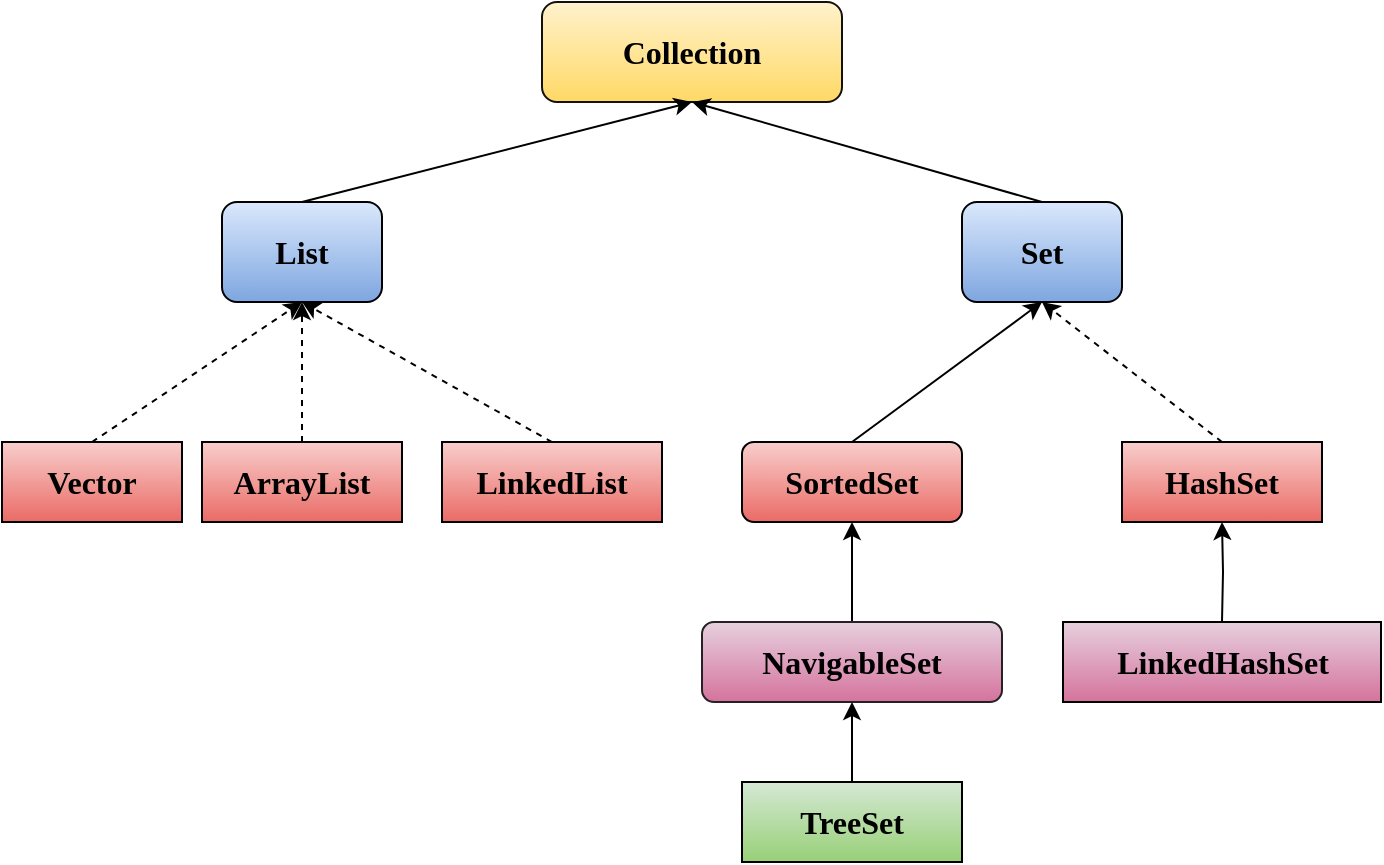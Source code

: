 <mxfile version="21.2.8" type="device">
  <diagram name="Page-1" id="Kmdgu98OoKlLJSyVilDJ">
    <mxGraphModel dx="1108" dy="653" grid="1" gridSize="10" guides="1" tooltips="1" connect="1" arrows="1" fold="1" page="1" pageScale="1" pageWidth="827" pageHeight="1169" math="0" shadow="0">
      <root>
        <mxCell id="0" />
        <mxCell id="1" parent="0" />
        <mxCell id="PINS8w4IaUrpaLpqZbmu-27" value="&lt;b&gt;&lt;font style=&quot;font-size: 16px;&quot; face=&quot;Verdana&quot;&gt;Collection&lt;/font&gt;&lt;/b&gt;" style="rounded=1;whiteSpace=wrap;html=1;fillColor=#fff2cc;gradientColor=#ffd966;strokeColor=#12110c;" vertex="1" parent="1">
          <mxGeometry x="420" y="400" width="150" height="50" as="geometry" />
        </mxCell>
        <mxCell id="PINS8w4IaUrpaLpqZbmu-28" value="&lt;b&gt;&lt;font style=&quot;font-size: 16px;&quot; face=&quot;Verdana&quot;&gt;List&lt;/font&gt;&lt;/b&gt;" style="rounded=1;whiteSpace=wrap;html=1;fillColor=#dae8fc;gradientColor=#7ea6e0;strokeColor=#000000;" vertex="1" parent="1">
          <mxGeometry x="260" y="500" width="80" height="50" as="geometry" />
        </mxCell>
        <mxCell id="PINS8w4IaUrpaLpqZbmu-29" value="&lt;b&gt;&lt;font style=&quot;font-size: 16px;&quot; face=&quot;Verdana&quot;&gt;Set&lt;/font&gt;&lt;/b&gt;" style="rounded=1;whiteSpace=wrap;html=1;fillColor=#dae8fc;gradientColor=#7ea6e0;strokeColor=#020203;" vertex="1" parent="1">
          <mxGeometry x="630" y="500" width="80" height="50" as="geometry" />
        </mxCell>
        <mxCell id="PINS8w4IaUrpaLpqZbmu-30" value="" style="endArrow=classic;html=1;rounded=0;exitX=0.5;exitY=0;exitDx=0;exitDy=0;entryX=0.5;entryY=1;entryDx=0;entryDy=0;" edge="1" parent="1" source="PINS8w4IaUrpaLpqZbmu-28" target="PINS8w4IaUrpaLpqZbmu-27">
          <mxGeometry width="50" height="50" relative="1" as="geometry">
            <mxPoint x="630" y="530" as="sourcePoint" />
            <mxPoint x="680" y="480" as="targetPoint" />
          </mxGeometry>
        </mxCell>
        <mxCell id="PINS8w4IaUrpaLpqZbmu-31" value="" style="endArrow=classic;html=1;rounded=0;exitX=0.5;exitY=0;exitDx=0;exitDy=0;entryX=0.5;entryY=1;entryDx=0;entryDy=0;" edge="1" parent="1" source="PINS8w4IaUrpaLpqZbmu-29" target="PINS8w4IaUrpaLpqZbmu-27">
          <mxGeometry width="50" height="50" relative="1" as="geometry">
            <mxPoint x="630" y="530" as="sourcePoint" />
            <mxPoint x="680" y="480" as="targetPoint" />
          </mxGeometry>
        </mxCell>
        <mxCell id="PINS8w4IaUrpaLpqZbmu-32" value="&lt;b&gt;&lt;font style=&quot;font-size: 16px;&quot; face=&quot;Verdana&quot;&gt;Vector&lt;/font&gt;&lt;/b&gt;" style="rounded=0;whiteSpace=wrap;html=1;fillColor=#f8cecc;gradientColor=#ea6b66;strokeColor=#000000;" vertex="1" parent="1">
          <mxGeometry x="150" y="620" width="90" height="40" as="geometry" />
        </mxCell>
        <mxCell id="PINS8w4IaUrpaLpqZbmu-33" value="&lt;b&gt;&lt;font style=&quot;font-size: 16px;&quot; face=&quot;Verdana&quot;&gt;ArrayList&lt;/font&gt;&lt;/b&gt;" style="rounded=0;whiteSpace=wrap;html=1;fillColor=#f8cecc;gradientColor=#ea6b66;strokeColor=#000000;" vertex="1" parent="1">
          <mxGeometry x="250" y="620" width="100" height="40" as="geometry" />
        </mxCell>
        <mxCell id="PINS8w4IaUrpaLpqZbmu-34" value="&lt;b&gt;&lt;font style=&quot;font-size: 16px;&quot; face=&quot;Verdana&quot;&gt;LinkedList&lt;/font&gt;&lt;/b&gt;" style="rounded=0;whiteSpace=wrap;html=1;fillColor=#f8cecc;gradientColor=#ea6b66;strokeColor=#000000;" vertex="1" parent="1">
          <mxGeometry x="370" y="620" width="110" height="40" as="geometry" />
        </mxCell>
        <mxCell id="PINS8w4IaUrpaLpqZbmu-35" value="" style="endArrow=classic;html=1;rounded=0;exitX=0.5;exitY=0;exitDx=0;exitDy=0;entryX=0.5;entryY=1;entryDx=0;entryDy=0;dashed=1;" edge="1" parent="1" source="PINS8w4IaUrpaLpqZbmu-32" target="PINS8w4IaUrpaLpqZbmu-28">
          <mxGeometry width="50" height="50" relative="1" as="geometry">
            <mxPoint x="630" y="520" as="sourcePoint" />
            <mxPoint x="680" y="470" as="targetPoint" />
          </mxGeometry>
        </mxCell>
        <mxCell id="PINS8w4IaUrpaLpqZbmu-36" value="" style="endArrow=classic;html=1;rounded=0;exitX=0.5;exitY=0;exitDx=0;exitDy=0;entryX=0.5;entryY=1;entryDx=0;entryDy=0;dashed=1;" edge="1" parent="1" source="PINS8w4IaUrpaLpqZbmu-33" target="PINS8w4IaUrpaLpqZbmu-28">
          <mxGeometry width="50" height="50" relative="1" as="geometry">
            <mxPoint x="630" y="520" as="sourcePoint" />
            <mxPoint x="680" y="470" as="targetPoint" />
          </mxGeometry>
        </mxCell>
        <mxCell id="PINS8w4IaUrpaLpqZbmu-37" value="" style="endArrow=classic;html=1;rounded=0;exitX=0.5;exitY=0;exitDx=0;exitDy=0;dashed=1;" edge="1" parent="1" source="PINS8w4IaUrpaLpqZbmu-34">
          <mxGeometry width="50" height="50" relative="1" as="geometry">
            <mxPoint x="630" y="520" as="sourcePoint" />
            <mxPoint x="300" y="550" as="targetPoint" />
          </mxGeometry>
        </mxCell>
        <mxCell id="PINS8w4IaUrpaLpqZbmu-39" value="&lt;b&gt;&lt;font style=&quot;font-size: 16px;&quot; face=&quot;Verdana&quot;&gt;SortedSet&lt;/font&gt;&lt;/b&gt;" style="rounded=1;whiteSpace=wrap;html=1;fillColor=#f8cecc;gradientColor=#ea6b66;strokeColor=#000000;" vertex="1" parent="1">
          <mxGeometry x="520" y="620" width="110" height="40" as="geometry" />
        </mxCell>
        <mxCell id="PINS8w4IaUrpaLpqZbmu-40" value="" style="endArrow=classic;html=1;rounded=0;exitX=0.5;exitY=0;exitDx=0;exitDy=0;entryX=0.5;entryY=1;entryDx=0;entryDy=0;" edge="1" parent="1" source="PINS8w4IaUrpaLpqZbmu-39" target="PINS8w4IaUrpaLpqZbmu-29">
          <mxGeometry width="50" height="50" relative="1" as="geometry">
            <mxPoint x="630" y="520" as="sourcePoint" />
            <mxPoint x="680" y="470" as="targetPoint" />
          </mxGeometry>
        </mxCell>
        <mxCell id="PINS8w4IaUrpaLpqZbmu-41" value="&lt;font face=&quot;Verdana&quot;&gt;&lt;span style=&quot;font-size: 16px;&quot;&gt;&lt;b&gt;HashSet&lt;/b&gt;&lt;/span&gt;&lt;/font&gt;" style="rounded=0;whiteSpace=wrap;html=1;fillColor=#f8cecc;gradientColor=#ea6b66;strokeColor=#000000;" vertex="1" parent="1">
          <mxGeometry x="710" y="620" width="100" height="40" as="geometry" />
        </mxCell>
        <mxCell id="PINS8w4IaUrpaLpqZbmu-42" value="" style="endArrow=classic;html=1;rounded=0;exitX=0.5;exitY=0;exitDx=0;exitDy=0;entryX=0.5;entryY=1;entryDx=0;entryDy=0;dashed=1;" edge="1" parent="1" source="PINS8w4IaUrpaLpqZbmu-41" target="PINS8w4IaUrpaLpqZbmu-29">
          <mxGeometry width="50" height="50" relative="1" as="geometry">
            <mxPoint x="630" y="520" as="sourcePoint" />
            <mxPoint x="660" y="550" as="targetPoint" />
          </mxGeometry>
        </mxCell>
        <mxCell id="PINS8w4IaUrpaLpqZbmu-45" style="edgeStyle=orthogonalEdgeStyle;rounded=0;orthogonalLoop=1;jettySize=auto;html=1;exitX=0.5;exitY=0;exitDx=0;exitDy=0;entryX=0.5;entryY=1;entryDx=0;entryDy=0;" edge="1" parent="1" target="PINS8w4IaUrpaLpqZbmu-41">
          <mxGeometry relative="1" as="geometry">
            <mxPoint x="760" y="710" as="sourcePoint" />
          </mxGeometry>
        </mxCell>
        <mxCell id="PINS8w4IaUrpaLpqZbmu-44" value="&lt;b&gt;&lt;font style=&quot;font-size: 16px;&quot; face=&quot;Verdana&quot;&gt;LinkedHashSet&lt;/font&gt;&lt;/b&gt;" style="rounded=0;whiteSpace=wrap;html=1;fillColor=#e6d0de;gradientColor=#d5739d;strokeColor=#000000;" vertex="1" parent="1">
          <mxGeometry x="680.5" y="710" width="159" height="40" as="geometry" />
        </mxCell>
        <mxCell id="PINS8w4IaUrpaLpqZbmu-49" style="edgeStyle=orthogonalEdgeStyle;rounded=0;orthogonalLoop=1;jettySize=auto;html=1;exitX=0.5;exitY=0;exitDx=0;exitDy=0;entryX=0.5;entryY=1;entryDx=0;entryDy=0;" edge="1" parent="1" source="PINS8w4IaUrpaLpqZbmu-47" target="PINS8w4IaUrpaLpqZbmu-39">
          <mxGeometry relative="1" as="geometry" />
        </mxCell>
        <mxCell id="PINS8w4IaUrpaLpqZbmu-47" value="&lt;b&gt;&lt;font style=&quot;font-size: 16px;&quot; face=&quot;Verdana&quot;&gt;NavigableSet&lt;/font&gt;&lt;/b&gt;" style="rounded=1;whiteSpace=wrap;html=1;fillColor=#e6d0de;gradientColor=#d5739d;strokeColor=#262124;" vertex="1" parent="1">
          <mxGeometry x="500" y="710" width="150" height="40" as="geometry" />
        </mxCell>
        <mxCell id="PINS8w4IaUrpaLpqZbmu-51" style="edgeStyle=orthogonalEdgeStyle;rounded=0;orthogonalLoop=1;jettySize=auto;html=1;exitX=0.5;exitY=0;exitDx=0;exitDy=0;entryX=0.5;entryY=1;entryDx=0;entryDy=0;" edge="1" parent="1" source="PINS8w4IaUrpaLpqZbmu-50" target="PINS8w4IaUrpaLpqZbmu-47">
          <mxGeometry relative="1" as="geometry" />
        </mxCell>
        <mxCell id="PINS8w4IaUrpaLpqZbmu-50" value="&lt;b&gt;&lt;font style=&quot;font-size: 16px;&quot; face=&quot;Verdana&quot;&gt;TreeSet&lt;/font&gt;&lt;/b&gt;" style="rounded=0;whiteSpace=wrap;html=1;fillColor=#d5e8d4;gradientColor=#97d077;strokeColor=#000000;" vertex="1" parent="1">
          <mxGeometry x="520" y="790" width="110" height="40" as="geometry" />
        </mxCell>
      </root>
    </mxGraphModel>
  </diagram>
</mxfile>
